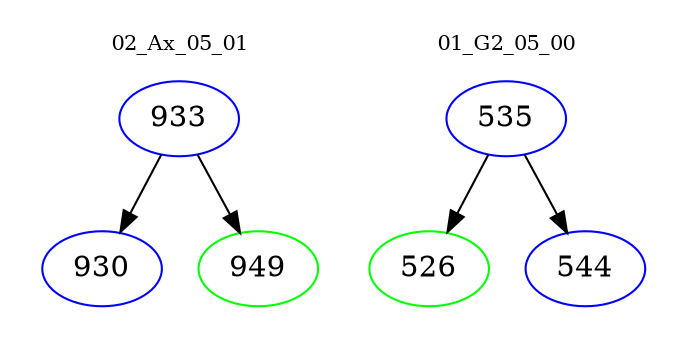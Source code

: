 digraph{
subgraph cluster_0 {
color = white
label = "02_Ax_05_01";
fontsize=10;
T0_933 [label="933", color="blue"]
T0_933 -> T0_930 [color="black"]
T0_930 [label="930", color="blue"]
T0_933 -> T0_949 [color="black"]
T0_949 [label="949", color="green"]
}
subgraph cluster_1 {
color = white
label = "01_G2_05_00";
fontsize=10;
T1_535 [label="535", color="blue"]
T1_535 -> T1_526 [color="black"]
T1_526 [label="526", color="green"]
T1_535 -> T1_544 [color="black"]
T1_544 [label="544", color="blue"]
}
}
